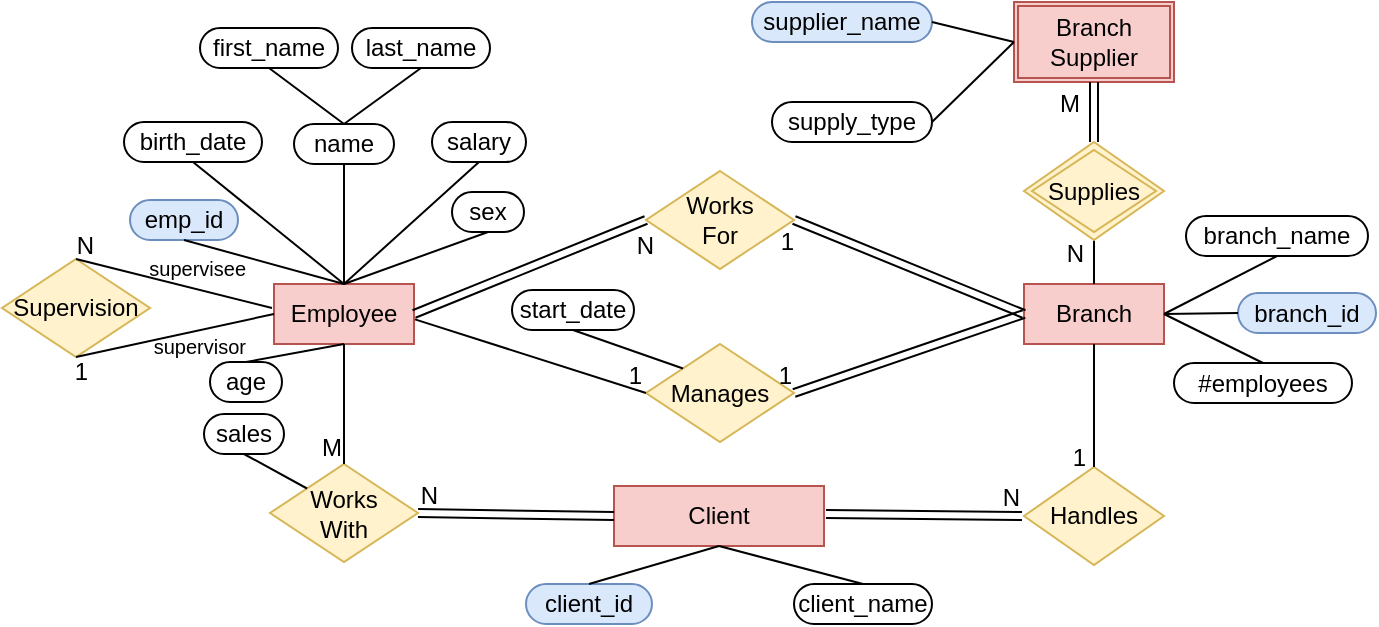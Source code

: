 <mxfile version="24.3.0" type="github">
  <diagram name="Page-1" id="BdMzNNdGUa5tyq0FGh2Y">
    <mxGraphModel dx="1050" dy="530" grid="1" gridSize="10" guides="1" tooltips="1" connect="1" arrows="1" fold="1" page="1" pageScale="1" pageWidth="827" pageHeight="1169" math="0" shadow="0">
      <root>
        <mxCell id="0" />
        <mxCell id="1" parent="0" />
        <mxCell id="MuavN61LSW0iaq1W027x-1" value="&lt;font style=&quot;font-size: 12px;&quot;&gt;Client&lt;/font&gt;" style="rounded=0;whiteSpace=wrap;html=1;aspect=fixed;fillColor=#f8cecc;strokeColor=#b85450;" vertex="1" parent="1">
          <mxGeometry x="361" y="474" width="105" height="30" as="geometry" />
        </mxCell>
        <mxCell id="MuavN61LSW0iaq1W027x-5" value="&lt;font style=&quot;font-size: 12px;&quot;&gt;Employee&lt;/font&gt;" style="rounded=0;whiteSpace=wrap;html=1;fillColor=#f8cecc;strokeColor=#b85450;" vertex="1" parent="1">
          <mxGeometry x="191" y="373" width="70" height="30" as="geometry" />
        </mxCell>
        <mxCell id="MuavN61LSW0iaq1W027x-6" value="Branch" style="rounded=0;whiteSpace=wrap;html=1;fillColor=#f8cecc;strokeColor=#b85450;" vertex="1" parent="1">
          <mxGeometry x="566" y="373" width="70" height="30" as="geometry" />
        </mxCell>
        <mxCell id="MuavN61LSW0iaq1W027x-9" value="&lt;font style=&quot;font-size: 12px;&quot;&gt;Works&lt;/font&gt;&lt;div style=&quot;&quot;&gt;&lt;font style=&quot;font-size: 12px;&quot;&gt;With&lt;/font&gt;&lt;/div&gt;" style="rhombus;whiteSpace=wrap;html=1;fillColor=#fff2cc;strokeColor=#d6b656;" vertex="1" parent="1">
          <mxGeometry x="189" y="463" width="74" height="49" as="geometry" />
        </mxCell>
        <mxCell id="MuavN61LSW0iaq1W027x-13" value="name" style="rounded=1;whiteSpace=wrap;html=1;arcSize=50;" vertex="1" parent="1">
          <mxGeometry x="201" y="293" width="50" height="20" as="geometry" />
        </mxCell>
        <mxCell id="MuavN61LSW0iaq1W027x-15" value="Works&lt;div&gt;For&lt;/div&gt;" style="rhombus;whiteSpace=wrap;html=1;fillColor=#fff2cc;strokeColor=#d6b656;" vertex="1" parent="1">
          <mxGeometry x="377" y="316.5" width="74" height="49" as="geometry" />
        </mxCell>
        <mxCell id="MuavN61LSW0iaq1W027x-18" value="" style="endArrow=none;html=1;rounded=0;entryX=0.5;entryY=1;entryDx=0;entryDy=0;exitX=0.5;exitY=0;exitDx=0;exitDy=0;" edge="1" parent="1" source="MuavN61LSW0iaq1W027x-5" target="MuavN61LSW0iaq1W027x-13">
          <mxGeometry width="50" height="50" relative="1" as="geometry">
            <mxPoint x="370" y="413" as="sourcePoint" />
            <mxPoint x="420" y="363" as="targetPoint" />
          </mxGeometry>
        </mxCell>
        <mxCell id="MuavN61LSW0iaq1W027x-19" value="first_name" style="rounded=1;whiteSpace=wrap;html=1;arcSize=50;" vertex="1" parent="1">
          <mxGeometry x="154" y="245" width="69" height="20" as="geometry" />
        </mxCell>
        <mxCell id="MuavN61LSW0iaq1W027x-20" value="last_name" style="rounded=1;whiteSpace=wrap;html=1;arcSize=50;" vertex="1" parent="1">
          <mxGeometry x="230" y="245" width="69" height="20" as="geometry" />
        </mxCell>
        <mxCell id="MuavN61LSW0iaq1W027x-21" value="" style="endArrow=none;html=1;rounded=0;entryX=0.5;entryY=1;entryDx=0;entryDy=0;exitX=0.5;exitY=0;exitDx=0;exitDy=0;" edge="1" parent="1" source="MuavN61LSW0iaq1W027x-13" target="MuavN61LSW0iaq1W027x-19">
          <mxGeometry width="50" height="50" relative="1" as="geometry">
            <mxPoint x="370" y="413" as="sourcePoint" />
            <mxPoint x="420" y="363" as="targetPoint" />
          </mxGeometry>
        </mxCell>
        <mxCell id="MuavN61LSW0iaq1W027x-22" value="" style="endArrow=none;html=1;rounded=0;entryX=0.5;entryY=1;entryDx=0;entryDy=0;exitX=0.5;exitY=0;exitDx=0;exitDy=0;" edge="1" parent="1" source="MuavN61LSW0iaq1W027x-13" target="MuavN61LSW0iaq1W027x-20">
          <mxGeometry width="50" height="50" relative="1" as="geometry">
            <mxPoint x="278" y="303" as="sourcePoint" />
            <mxPoint x="238" y="275" as="targetPoint" />
          </mxGeometry>
        </mxCell>
        <mxCell id="MuavN61LSW0iaq1W027x-23" value="birth_date" style="rounded=1;whiteSpace=wrap;html=1;arcSize=50;" vertex="1" parent="1">
          <mxGeometry x="116" y="292" width="69" height="20" as="geometry" />
        </mxCell>
        <mxCell id="MuavN61LSW0iaq1W027x-24" value="" style="endArrow=none;html=1;rounded=0;exitX=0.5;exitY=1;exitDx=0;exitDy=0;entryX=0.5;entryY=0;entryDx=0;entryDy=0;" edge="1" parent="1" source="MuavN61LSW0iaq1W027x-23" target="MuavN61LSW0iaq1W027x-5">
          <mxGeometry width="50" height="50" relative="1" as="geometry">
            <mxPoint x="370" y="413" as="sourcePoint" />
            <mxPoint x="230" y="373" as="targetPoint" />
          </mxGeometry>
        </mxCell>
        <mxCell id="MuavN61LSW0iaq1W027x-25" value="emp_id" style="rounded=1;whiteSpace=wrap;html=1;arcSize=50;fillColor=#dae8fc;strokeColor=#6c8ebf;" vertex="1" parent="1">
          <mxGeometry x="119" y="331" width="54" height="20" as="geometry" />
        </mxCell>
        <mxCell id="MuavN61LSW0iaq1W027x-26" value="" style="endArrow=none;html=1;rounded=0;exitX=0.5;exitY=0;exitDx=0;exitDy=0;entryX=0.5;entryY=1;entryDx=0;entryDy=0;" edge="1" parent="1" source="MuavN61LSW0iaq1W027x-5" target="MuavN61LSW0iaq1W027x-25">
          <mxGeometry width="50" height="50" relative="1" as="geometry">
            <mxPoint x="370" y="413" as="sourcePoint" />
            <mxPoint x="420" y="363" as="targetPoint" />
          </mxGeometry>
        </mxCell>
        <mxCell id="MuavN61LSW0iaq1W027x-27" value="sex" style="rounded=1;whiteSpace=wrap;html=1;arcSize=50;" vertex="1" parent="1">
          <mxGeometry x="280" y="327" width="36" height="20" as="geometry" />
        </mxCell>
        <mxCell id="MuavN61LSW0iaq1W027x-28" value="salary" style="rounded=1;whiteSpace=wrap;html=1;arcSize=50;" vertex="1" parent="1">
          <mxGeometry x="270" y="292" width="47" height="20" as="geometry" />
        </mxCell>
        <mxCell id="MuavN61LSW0iaq1W027x-29" value="" style="endArrow=none;html=1;rounded=0;entryX=0.5;entryY=1;entryDx=0;entryDy=0;exitX=0.5;exitY=0;exitDx=0;exitDy=0;" edge="1" parent="1" source="MuavN61LSW0iaq1W027x-5" target="MuavN61LSW0iaq1W027x-28">
          <mxGeometry width="50" height="50" relative="1" as="geometry">
            <mxPoint x="370" y="413" as="sourcePoint" />
            <mxPoint x="420" y="363" as="targetPoint" />
          </mxGeometry>
        </mxCell>
        <mxCell id="MuavN61LSW0iaq1W027x-30" value="" style="endArrow=none;html=1;rounded=0;entryX=0.5;entryY=1;entryDx=0;entryDy=0;exitX=0.5;exitY=0;exitDx=0;exitDy=0;" edge="1" parent="1" source="MuavN61LSW0iaq1W027x-5" target="MuavN61LSW0iaq1W027x-27">
          <mxGeometry width="50" height="50" relative="1" as="geometry">
            <mxPoint x="370" y="413" as="sourcePoint" />
            <mxPoint x="420" y="363" as="targetPoint" />
          </mxGeometry>
        </mxCell>
        <mxCell id="MuavN61LSW0iaq1W027x-31" value="age" style="rounded=1;whiteSpace=wrap;html=1;arcSize=50;" vertex="1" parent="1">
          <mxGeometry x="159" y="412" width="36" height="20" as="geometry" />
        </mxCell>
        <mxCell id="MuavN61LSW0iaq1W027x-33" value="" style="endArrow=none;html=1;rounded=0;entryX=0.5;entryY=1;entryDx=0;entryDy=0;exitX=0.5;exitY=0;exitDx=0;exitDy=0;" edge="1" parent="1" source="MuavN61LSW0iaq1W027x-31" target="MuavN61LSW0iaq1W027x-5">
          <mxGeometry width="50" height="50" relative="1" as="geometry">
            <mxPoint x="370" y="413" as="sourcePoint" />
            <mxPoint x="420" y="363" as="targetPoint" />
          </mxGeometry>
        </mxCell>
        <mxCell id="MuavN61LSW0iaq1W027x-34" value="sales" style="rounded=1;whiteSpace=wrap;html=1;arcSize=50;" vertex="1" parent="1">
          <mxGeometry x="156" y="438" width="40" height="20" as="geometry" />
        </mxCell>
        <mxCell id="MuavN61LSW0iaq1W027x-36" value="" style="endArrow=none;html=1;rounded=0;exitX=0.5;exitY=1;exitDx=0;exitDy=0;entryX=0;entryY=0;entryDx=0;entryDy=0;" edge="1" parent="1" source="MuavN61LSW0iaq1W027x-34" target="MuavN61LSW0iaq1W027x-9">
          <mxGeometry width="50" height="50" relative="1" as="geometry">
            <mxPoint x="370" y="413" as="sourcePoint" />
            <mxPoint x="420" y="363" as="targetPoint" />
          </mxGeometry>
        </mxCell>
        <mxCell id="MuavN61LSW0iaq1W027x-37" value="Supervision" style="rhombus;whiteSpace=wrap;html=1;fillColor=#fff2cc;strokeColor=#d6b656;" vertex="1" parent="1">
          <mxGeometry x="55" y="360.5" width="74" height="49" as="geometry" />
        </mxCell>
        <mxCell id="MuavN61LSW0iaq1W027x-41" value="Manages" style="rhombus;whiteSpace=wrap;html=1;fillColor=#fff2cc;strokeColor=#d6b656;" vertex="1" parent="1">
          <mxGeometry x="377" y="403" width="74" height="49" as="geometry" />
        </mxCell>
        <mxCell id="MuavN61LSW0iaq1W027x-47" value="" style="shape=link;html=1;rounded=0;entryX=0;entryY=0.5;entryDx=0;entryDy=0;exitX=1;exitY=0.5;exitDx=0;exitDy=0;" edge="1" parent="1" source="MuavN61LSW0iaq1W027x-5" target="MuavN61LSW0iaq1W027x-15">
          <mxGeometry relative="1" as="geometry">
            <mxPoint x="261" y="381" as="sourcePoint" />
            <mxPoint x="480" y="383" as="targetPoint" />
          </mxGeometry>
        </mxCell>
        <mxCell id="MuavN61LSW0iaq1W027x-48" value="N" style="resizable=0;html=1;whiteSpace=wrap;align=right;verticalAlign=bottom;" connectable="0" vertex="1" parent="MuavN61LSW0iaq1W027x-47">
          <mxGeometry x="1" relative="1" as="geometry">
            <mxPoint x="6" y="21" as="offset" />
          </mxGeometry>
        </mxCell>
        <mxCell id="MuavN61LSW0iaq1W027x-49" value="" style="shape=link;html=1;rounded=0;entryX=1;entryY=0.5;entryDx=0;entryDy=0;exitX=0;exitY=0.5;exitDx=0;exitDy=0;" edge="1" parent="1" source="MuavN61LSW0iaq1W027x-6" target="MuavN61LSW0iaq1W027x-41">
          <mxGeometry relative="1" as="geometry">
            <mxPoint x="320" y="383" as="sourcePoint" />
            <mxPoint x="480" y="383" as="targetPoint" />
          </mxGeometry>
        </mxCell>
        <mxCell id="MuavN61LSW0iaq1W027x-50" value="1" style="resizable=0;html=1;whiteSpace=wrap;align=right;verticalAlign=bottom;" connectable="0" vertex="1" parent="MuavN61LSW0iaq1W027x-49">
          <mxGeometry x="1" relative="1" as="geometry" />
        </mxCell>
        <mxCell id="MuavN61LSW0iaq1W027x-51" value="" style="shape=link;html=1;rounded=0;entryX=1;entryY=0.5;entryDx=0;entryDy=0;exitX=0;exitY=0.5;exitDx=0;exitDy=0;" edge="1" parent="1" source="MuavN61LSW0iaq1W027x-6" target="MuavN61LSW0iaq1W027x-15">
          <mxGeometry relative="1" as="geometry">
            <mxPoint x="590" y="398" as="sourcePoint" />
            <mxPoint x="461" y="438" as="targetPoint" />
          </mxGeometry>
        </mxCell>
        <mxCell id="MuavN61LSW0iaq1W027x-52" value="1" style="resizable=0;html=1;whiteSpace=wrap;align=right;verticalAlign=bottom;" connectable="0" vertex="1" parent="MuavN61LSW0iaq1W027x-51">
          <mxGeometry x="1" relative="1" as="geometry">
            <mxPoint x="1" y="19" as="offset" />
          </mxGeometry>
        </mxCell>
        <mxCell id="MuavN61LSW0iaq1W027x-53" value="" style="endArrow=none;html=1;rounded=0;exitX=0.5;exitY=0;exitDx=0;exitDy=0;" edge="1" parent="1" source="MuavN61LSW0iaq1W027x-37">
          <mxGeometry relative="1" as="geometry">
            <mxPoint x="320" y="383" as="sourcePoint" />
            <mxPoint x="190" y="385" as="targetPoint" />
          </mxGeometry>
        </mxCell>
        <mxCell id="MuavN61LSW0iaq1W027x-54" value="N" style="resizable=0;html=1;whiteSpace=wrap;align=right;verticalAlign=bottom;" connectable="0" vertex="1" parent="MuavN61LSW0iaq1W027x-53">
          <mxGeometry x="1" relative="1" as="geometry">
            <mxPoint x="-87" y="-22" as="offset" />
          </mxGeometry>
        </mxCell>
        <mxCell id="MuavN61LSW0iaq1W027x-55" value="" style="endArrow=none;html=1;rounded=0;exitX=0;exitY=0.5;exitDx=0;exitDy=0;entryX=0.5;entryY=1;entryDx=0;entryDy=0;" edge="1" parent="1" source="MuavN61LSW0iaq1W027x-5" target="MuavN61LSW0iaq1W027x-37">
          <mxGeometry relative="1" as="geometry">
            <mxPoint x="320" y="383" as="sourcePoint" />
            <mxPoint x="480" y="383" as="targetPoint" />
          </mxGeometry>
        </mxCell>
        <mxCell id="MuavN61LSW0iaq1W027x-56" value="1" style="resizable=0;html=1;whiteSpace=wrap;align=right;verticalAlign=bottom;" connectable="0" vertex="1" parent="MuavN61LSW0iaq1W027x-55">
          <mxGeometry x="1" relative="1" as="geometry">
            <mxPoint x="8" y="16" as="offset" />
          </mxGeometry>
        </mxCell>
        <mxCell id="MuavN61LSW0iaq1W027x-57" value="" style="endArrow=none;html=1;rounded=0;entryX=0;entryY=0.5;entryDx=0;entryDy=0;exitX=1.007;exitY=0.589;exitDx=0;exitDy=0;exitPerimeter=0;" edge="1" parent="1" source="MuavN61LSW0iaq1W027x-5" target="MuavN61LSW0iaq1W027x-41">
          <mxGeometry relative="1" as="geometry">
            <mxPoint x="260" y="388" as="sourcePoint" />
            <mxPoint x="480" y="383" as="targetPoint" />
          </mxGeometry>
        </mxCell>
        <mxCell id="MuavN61LSW0iaq1W027x-58" value="1" style="resizable=0;html=1;whiteSpace=wrap;align=right;verticalAlign=bottom;" connectable="0" vertex="1" parent="MuavN61LSW0iaq1W027x-57">
          <mxGeometry x="1" relative="1" as="geometry" />
        </mxCell>
        <mxCell id="MuavN61LSW0iaq1W027x-59" value="" style="endArrow=none;html=1;rounded=0;entryX=0.5;entryY=0;entryDx=0;entryDy=0;exitX=0.5;exitY=1;exitDx=0;exitDy=0;" edge="1" parent="1" source="MuavN61LSW0iaq1W027x-5" target="MuavN61LSW0iaq1W027x-9">
          <mxGeometry relative="1" as="geometry">
            <mxPoint x="360" y="333" as="sourcePoint" />
            <mxPoint x="520" y="333" as="targetPoint" />
          </mxGeometry>
        </mxCell>
        <mxCell id="MuavN61LSW0iaq1W027x-60" value="M" style="resizable=0;html=1;whiteSpace=wrap;align=right;verticalAlign=bottom;" connectable="0" vertex="1" parent="MuavN61LSW0iaq1W027x-59">
          <mxGeometry x="1" relative="1" as="geometry" />
        </mxCell>
        <mxCell id="MuavN61LSW0iaq1W027x-61" value="start_date" style="rounded=1;whiteSpace=wrap;html=1;arcSize=50;" vertex="1" parent="1">
          <mxGeometry x="310" y="376" width="61" height="20" as="geometry" />
        </mxCell>
        <mxCell id="MuavN61LSW0iaq1W027x-62" value="" style="endArrow=none;html=1;rounded=0;entryX=0.5;entryY=1;entryDx=0;entryDy=0;exitX=0;exitY=0;exitDx=0;exitDy=0;" edge="1" parent="1" source="MuavN61LSW0iaq1W027x-41" target="MuavN61LSW0iaq1W027x-61">
          <mxGeometry relative="1" as="geometry">
            <mxPoint x="310" y="343" as="sourcePoint" />
            <mxPoint x="470" y="343" as="targetPoint" />
          </mxGeometry>
        </mxCell>
        <mxCell id="MuavN61LSW0iaq1W027x-67" value="" style="shape=link;html=1;rounded=0;exitX=1;exitY=0.5;exitDx=0;exitDy=0;entryX=0;entryY=0.5;entryDx=0;entryDy=0;" edge="1" parent="1" source="MuavN61LSW0iaq1W027x-9" target="MuavN61LSW0iaq1W027x-1">
          <mxGeometry relative="1" as="geometry">
            <mxPoint x="310" y="343" as="sourcePoint" />
            <mxPoint x="470" y="343" as="targetPoint" />
          </mxGeometry>
        </mxCell>
        <mxCell id="MuavN61LSW0iaq1W027x-68" value="N" style="resizable=0;html=1;whiteSpace=wrap;align=right;verticalAlign=bottom;" connectable="0" vertex="1" parent="MuavN61LSW0iaq1W027x-67">
          <mxGeometry x="1" relative="1" as="geometry">
            <mxPoint x="-86" y="-1" as="offset" />
          </mxGeometry>
        </mxCell>
        <mxCell id="MuavN61LSW0iaq1W027x-69" value="" style="shape=link;html=1;rounded=0;exitX=1;exitY=0.5;exitDx=0;exitDy=0;entryX=0;entryY=0.5;entryDx=0;entryDy=0;" edge="1" parent="1">
          <mxGeometry relative="1" as="geometry">
            <mxPoint x="467" y="488" as="sourcePoint" />
            <mxPoint x="565" y="489" as="targetPoint" />
          </mxGeometry>
        </mxCell>
        <mxCell id="MuavN61LSW0iaq1W027x-70" value="N" style="resizable=0;html=1;whiteSpace=wrap;align=right;verticalAlign=bottom;" connectable="0" vertex="1" parent="MuavN61LSW0iaq1W027x-69">
          <mxGeometry x="1" relative="1" as="geometry">
            <mxPoint x="1" as="offset" />
          </mxGeometry>
        </mxCell>
        <mxCell id="MuavN61LSW0iaq1W027x-71" value="client_name" style="rounded=1;whiteSpace=wrap;html=1;arcSize=50;" vertex="1" parent="1">
          <mxGeometry x="451" y="523" width="69" height="20" as="geometry" />
        </mxCell>
        <mxCell id="MuavN61LSW0iaq1W027x-72" value="client_id" style="rounded=1;whiteSpace=wrap;html=1;arcSize=50;fillColor=#dae8fc;strokeColor=#6c8ebf;" vertex="1" parent="1">
          <mxGeometry x="317" y="523" width="63" height="20" as="geometry" />
        </mxCell>
        <mxCell id="MuavN61LSW0iaq1W027x-73" value="" style="endArrow=none;html=1;rounded=0;exitX=0.5;exitY=1;exitDx=0;exitDy=0;entryX=0.5;entryY=0;entryDx=0;entryDy=0;" edge="1" parent="1" source="MuavN61LSW0iaq1W027x-1" target="MuavN61LSW0iaq1W027x-71">
          <mxGeometry relative="1" as="geometry">
            <mxPoint x="310" y="343" as="sourcePoint" />
            <mxPoint x="470" y="343" as="targetPoint" />
          </mxGeometry>
        </mxCell>
        <mxCell id="MuavN61LSW0iaq1W027x-74" value="" style="endArrow=none;html=1;rounded=0;exitX=0.5;exitY=1;exitDx=0;exitDy=0;entryX=0.5;entryY=0;entryDx=0;entryDy=0;" edge="1" parent="1" source="MuavN61LSW0iaq1W027x-1" target="MuavN61LSW0iaq1W027x-72">
          <mxGeometry relative="1" as="geometry">
            <mxPoint x="424" y="514" as="sourcePoint" />
            <mxPoint x="496" y="533" as="targetPoint" />
          </mxGeometry>
        </mxCell>
        <mxCell id="MuavN61LSW0iaq1W027x-76" value="Branch&lt;div&gt;Supplier&lt;/div&gt;" style="shape=ext;double=1;rounded=0;whiteSpace=wrap;html=1;fillColor=#f8cecc;strokeColor=#b85450;" vertex="1" parent="1">
          <mxGeometry x="561" y="232" width="80" height="40" as="geometry" />
        </mxCell>
        <mxCell id="MuavN61LSW0iaq1W027x-78" value="" style="endArrow=none;html=1;rounded=0;entryX=0.5;entryY=1;entryDx=0;entryDy=0;exitX=0.5;exitY=0;exitDx=0;exitDy=0;" edge="1" parent="1" source="MuavN61LSW0iaq1W027x-6">
          <mxGeometry relative="1" as="geometry">
            <mxPoint x="310" y="380" as="sourcePoint" />
            <mxPoint x="601" y="351" as="targetPoint" />
          </mxGeometry>
        </mxCell>
        <mxCell id="MuavN61LSW0iaq1W027x-79" value="N" style="resizable=0;html=1;whiteSpace=wrap;align=right;verticalAlign=bottom;" connectable="0" vertex="1" parent="MuavN61LSW0iaq1W027x-78">
          <mxGeometry x="1" relative="1" as="geometry">
            <mxPoint x="-4" y="15" as="offset" />
          </mxGeometry>
        </mxCell>
        <mxCell id="MuavN61LSW0iaq1W027x-80" value="Supplies" style="shape=rhombus;double=1;perimeter=rhombusPerimeter;whiteSpace=wrap;html=1;align=center;fillColor=#fff2cc;strokeColor=#d6b656;" vertex="1" parent="1">
          <mxGeometry x="566" y="302" width="70" height="49" as="geometry" />
        </mxCell>
        <mxCell id="MuavN61LSW0iaq1W027x-81" value="" style="shape=link;html=1;rounded=0;entryX=0.5;entryY=1;entryDx=0;entryDy=0;exitX=0.5;exitY=0;exitDx=0;exitDy=0;" edge="1" parent="1" source="MuavN61LSW0iaq1W027x-80" target="MuavN61LSW0iaq1W027x-76">
          <mxGeometry relative="1" as="geometry">
            <mxPoint x="650" y="290" as="sourcePoint" />
            <mxPoint x="540" y="280" as="targetPoint" />
          </mxGeometry>
        </mxCell>
        <mxCell id="MuavN61LSW0iaq1W027x-82" value="M" style="resizable=0;html=1;whiteSpace=wrap;align=right;verticalAlign=bottom;" connectable="0" vertex="1" parent="MuavN61LSW0iaq1W027x-81">
          <mxGeometry x="1" relative="1" as="geometry">
            <mxPoint x="-6" y="19" as="offset" />
          </mxGeometry>
        </mxCell>
        <mxCell id="MuavN61LSW0iaq1W027x-83" value="supplier_name" style="rounded=1;whiteSpace=wrap;html=1;arcSize=50;fillColor=#dae8fc;strokeColor=#6c8ebf;" vertex="1" parent="1">
          <mxGeometry x="430" y="232" width="90" height="20" as="geometry" />
        </mxCell>
        <mxCell id="MuavN61LSW0iaq1W027x-87" value="supply_type" style="rounded=1;whiteSpace=wrap;html=1;arcSize=50;" vertex="1" parent="1">
          <mxGeometry x="440" y="282" width="80" height="20" as="geometry" />
        </mxCell>
        <mxCell id="MuavN61LSW0iaq1W027x-89" value="" style="endArrow=none;html=1;rounded=0;entryX=1;entryY=0.5;entryDx=0;entryDy=0;exitX=0;exitY=0.5;exitDx=0;exitDy=0;" edge="1" parent="1" source="MuavN61LSW0iaq1W027x-76" target="MuavN61LSW0iaq1W027x-83">
          <mxGeometry relative="1" as="geometry">
            <mxPoint x="310" y="380" as="sourcePoint" />
            <mxPoint x="470" y="380" as="targetPoint" />
          </mxGeometry>
        </mxCell>
        <mxCell id="MuavN61LSW0iaq1W027x-90" value="" style="endArrow=none;html=1;rounded=0;entryX=1;entryY=0.5;entryDx=0;entryDy=0;exitX=0;exitY=0.5;exitDx=0;exitDy=0;" edge="1" parent="1" source="MuavN61LSW0iaq1W027x-76" target="MuavN61LSW0iaq1W027x-87">
          <mxGeometry relative="1" as="geometry">
            <mxPoint x="571" y="262" as="sourcePoint" />
            <mxPoint x="530" y="252" as="targetPoint" />
          </mxGeometry>
        </mxCell>
        <mxCell id="MuavN61LSW0iaq1W027x-91" value="Handles" style="shape=rhombus;perimeter=rhombusPerimeter;whiteSpace=wrap;html=1;align=center;fillColor=#fff2cc;strokeColor=#d6b656;" vertex="1" parent="1">
          <mxGeometry x="566" y="464.5" width="70" height="49" as="geometry" />
        </mxCell>
        <mxCell id="MuavN61LSW0iaq1W027x-92" value="" style="endArrow=none;html=1;rounded=0;entryX=0.5;entryY=1;entryDx=0;entryDy=0;exitX=0.5;exitY=0;exitDx=0;exitDy=0;" edge="1" parent="1" source="MuavN61LSW0iaq1W027x-91" target="MuavN61LSW0iaq1W027x-6">
          <mxGeometry relative="1" as="geometry">
            <mxPoint x="310" y="380" as="sourcePoint" />
            <mxPoint x="470" y="380" as="targetPoint" />
          </mxGeometry>
        </mxCell>
        <mxCell id="MuavN61LSW0iaq1W027x-93" value="1" style="resizable=0;html=1;whiteSpace=wrap;align=right;verticalAlign=bottom;" connectable="0" vertex="1" parent="MuavN61LSW0iaq1W027x-92">
          <mxGeometry x="1" relative="1" as="geometry">
            <mxPoint x="-3" y="65" as="offset" />
          </mxGeometry>
        </mxCell>
        <mxCell id="MuavN61LSW0iaq1W027x-94" value="#employees" style="rounded=1;whiteSpace=wrap;html=1;arcSize=50;" vertex="1" parent="1">
          <mxGeometry x="641" y="412.5" width="89" height="20" as="geometry" />
        </mxCell>
        <mxCell id="MuavN61LSW0iaq1W027x-95" value="branch_id" style="rounded=1;whiteSpace=wrap;html=1;arcSize=50;fillColor=#dae8fc;strokeColor=#6c8ebf;" vertex="1" parent="1">
          <mxGeometry x="673" y="377.5" width="69" height="20" as="geometry" />
        </mxCell>
        <mxCell id="MuavN61LSW0iaq1W027x-96" value="branch_name" style="rounded=1;whiteSpace=wrap;html=1;arcSize=50;" vertex="1" parent="1">
          <mxGeometry x="647" y="339" width="91" height="20" as="geometry" />
        </mxCell>
        <mxCell id="MuavN61LSW0iaq1W027x-100" value="" style="endArrow=none;html=1;rounded=0;entryX=0.5;entryY=1;entryDx=0;entryDy=0;exitX=1;exitY=0.5;exitDx=0;exitDy=0;" edge="1" parent="1" source="MuavN61LSW0iaq1W027x-6" target="MuavN61LSW0iaq1W027x-96">
          <mxGeometry relative="1" as="geometry">
            <mxPoint x="310" y="380" as="sourcePoint" />
            <mxPoint x="470" y="380" as="targetPoint" />
          </mxGeometry>
        </mxCell>
        <mxCell id="MuavN61LSW0iaq1W027x-101" value="" style="endArrow=none;html=1;rounded=0;entryX=0;entryY=0.5;entryDx=0;entryDy=0;exitX=1;exitY=0.5;exitDx=0;exitDy=0;" edge="1" parent="1" source="MuavN61LSW0iaq1W027x-6" target="MuavN61LSW0iaq1W027x-95">
          <mxGeometry relative="1" as="geometry">
            <mxPoint x="310" y="380" as="sourcePoint" />
            <mxPoint x="470" y="380" as="targetPoint" />
          </mxGeometry>
        </mxCell>
        <mxCell id="MuavN61LSW0iaq1W027x-102" value="" style="endArrow=none;html=1;rounded=0;entryX=0.5;entryY=0;entryDx=0;entryDy=0;exitX=1;exitY=0.5;exitDx=0;exitDy=0;" edge="1" parent="1" source="MuavN61LSW0iaq1W027x-6" target="MuavN61LSW0iaq1W027x-94">
          <mxGeometry relative="1" as="geometry">
            <mxPoint x="310" y="380" as="sourcePoint" />
            <mxPoint x="470" y="380" as="targetPoint" />
          </mxGeometry>
        </mxCell>
        <mxCell id="MuavN61LSW0iaq1W027x-103" value="&lt;font style=&quot;font-size: 10px;&quot;&gt;supervisor&lt;/font&gt;" style="resizable=0;html=1;whiteSpace=wrap;align=right;verticalAlign=bottom;" connectable="0" vertex="1" parent="1">
          <mxGeometry x="178.004" y="412.496" as="geometry" />
        </mxCell>
        <mxCell id="MuavN61LSW0iaq1W027x-104" value="&lt;font style=&quot;font-size: 10px;&quot;&gt;supervisee&lt;/font&gt;" style="resizable=0;html=1;whiteSpace=wrap;align=right;verticalAlign=bottom;" connectable="0" vertex="1" parent="1">
          <mxGeometry x="178.004" y="373.996" as="geometry" />
        </mxCell>
      </root>
    </mxGraphModel>
  </diagram>
</mxfile>
